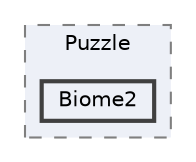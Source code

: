 digraph "Assets/Scripts/Dungeon/Puzzle/Biome2"
{
 // LATEX_PDF_SIZE
  bgcolor="transparent";
  edge [fontname=Helvetica,fontsize=10,labelfontname=Helvetica,labelfontsize=10];
  node [fontname=Helvetica,fontsize=10,shape=box,height=0.2,width=0.4];
  compound=true
  subgraph clusterdir_45a8c8ac825a72ca9bbddfcbebfe8851 {
    graph [ bgcolor="#edf0f7", pencolor="grey50", label="Puzzle", fontname=Helvetica,fontsize=10 style="filled,dashed", URL="dir_45a8c8ac825a72ca9bbddfcbebfe8851.html",tooltip=""]
  dir_1e2025ba01905694d36848fcf1572362 [label="Biome2", fillcolor="#edf0f7", color="grey25", style="filled,bold", URL="dir_1e2025ba01905694d36848fcf1572362.html",tooltip=""];
  }
}
